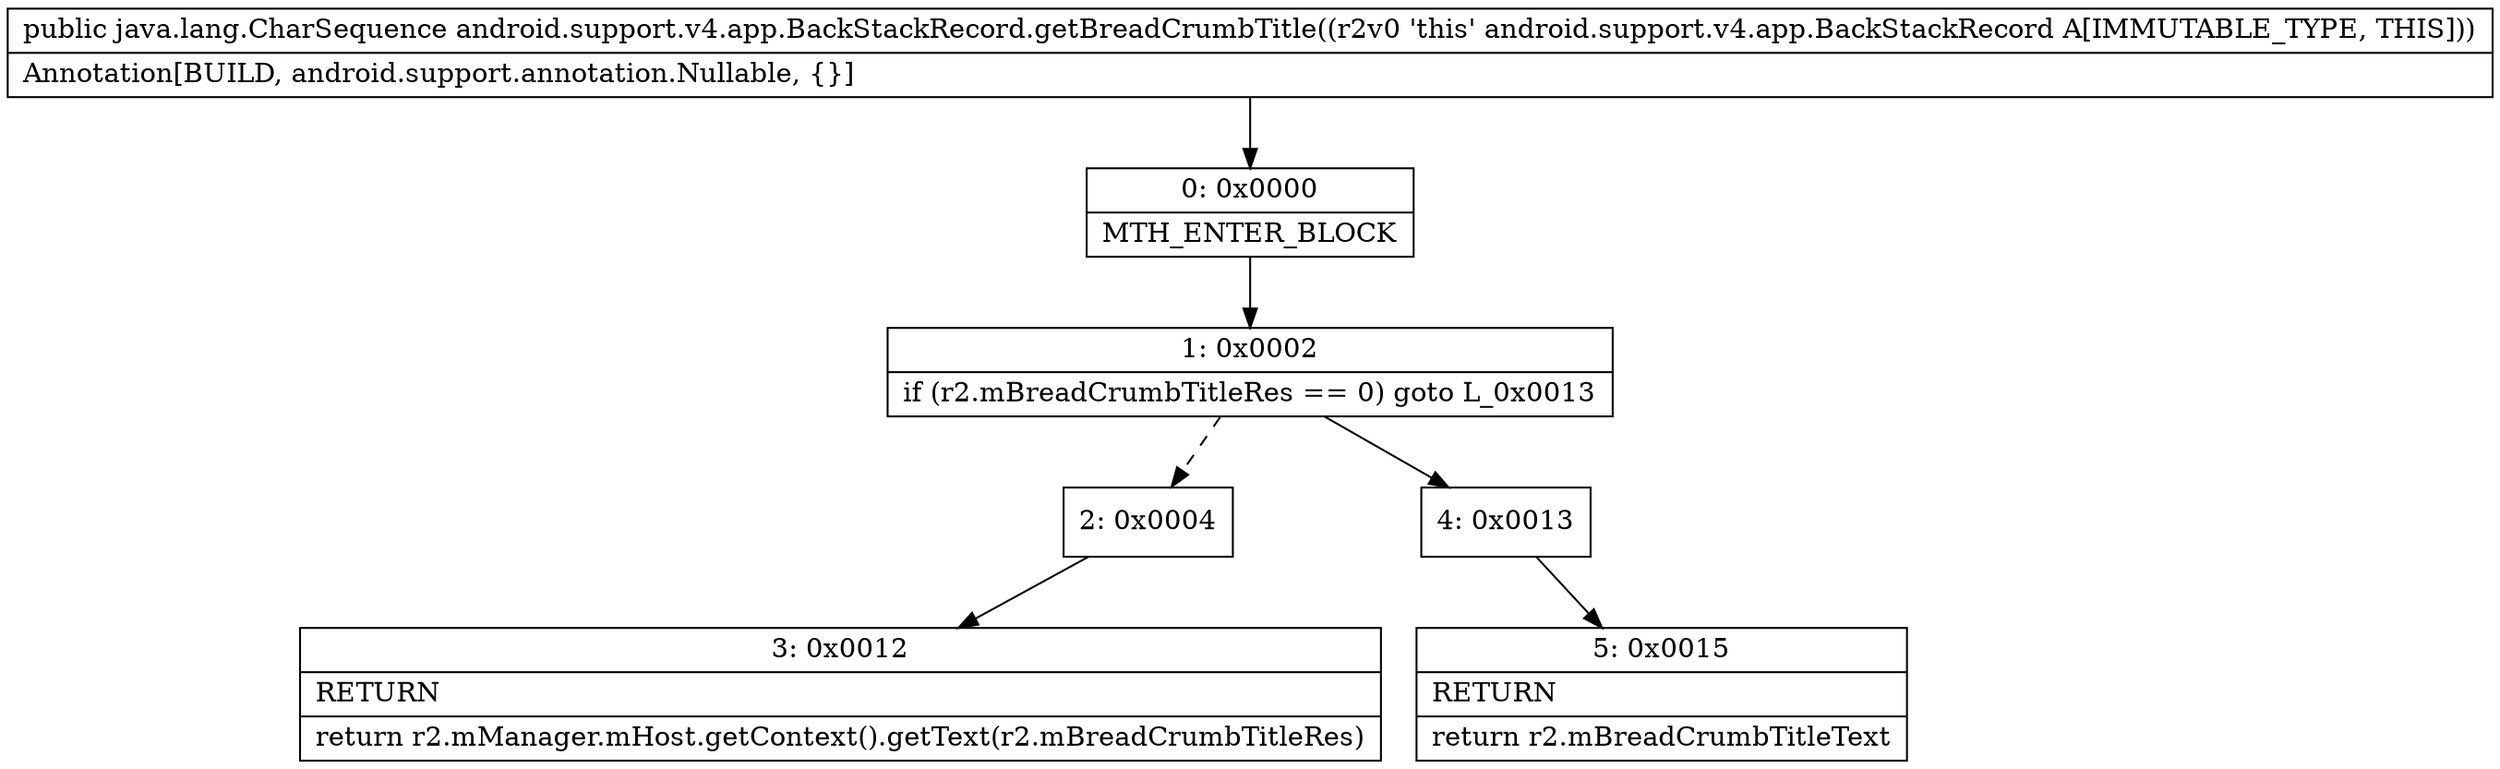 digraph "CFG forandroid.support.v4.app.BackStackRecord.getBreadCrumbTitle()Ljava\/lang\/CharSequence;" {
Node_0 [shape=record,label="{0\:\ 0x0000|MTH_ENTER_BLOCK\l}"];
Node_1 [shape=record,label="{1\:\ 0x0002|if (r2.mBreadCrumbTitleRes == 0) goto L_0x0013\l}"];
Node_2 [shape=record,label="{2\:\ 0x0004}"];
Node_3 [shape=record,label="{3\:\ 0x0012|RETURN\l|return r2.mManager.mHost.getContext().getText(r2.mBreadCrumbTitleRes)\l}"];
Node_4 [shape=record,label="{4\:\ 0x0013}"];
Node_5 [shape=record,label="{5\:\ 0x0015|RETURN\l|return r2.mBreadCrumbTitleText\l}"];
MethodNode[shape=record,label="{public java.lang.CharSequence android.support.v4.app.BackStackRecord.getBreadCrumbTitle((r2v0 'this' android.support.v4.app.BackStackRecord A[IMMUTABLE_TYPE, THIS]))  | Annotation[BUILD, android.support.annotation.Nullable, \{\}]\l}"];
MethodNode -> Node_0;
Node_0 -> Node_1;
Node_1 -> Node_2[style=dashed];
Node_1 -> Node_4;
Node_2 -> Node_3;
Node_4 -> Node_5;
}

